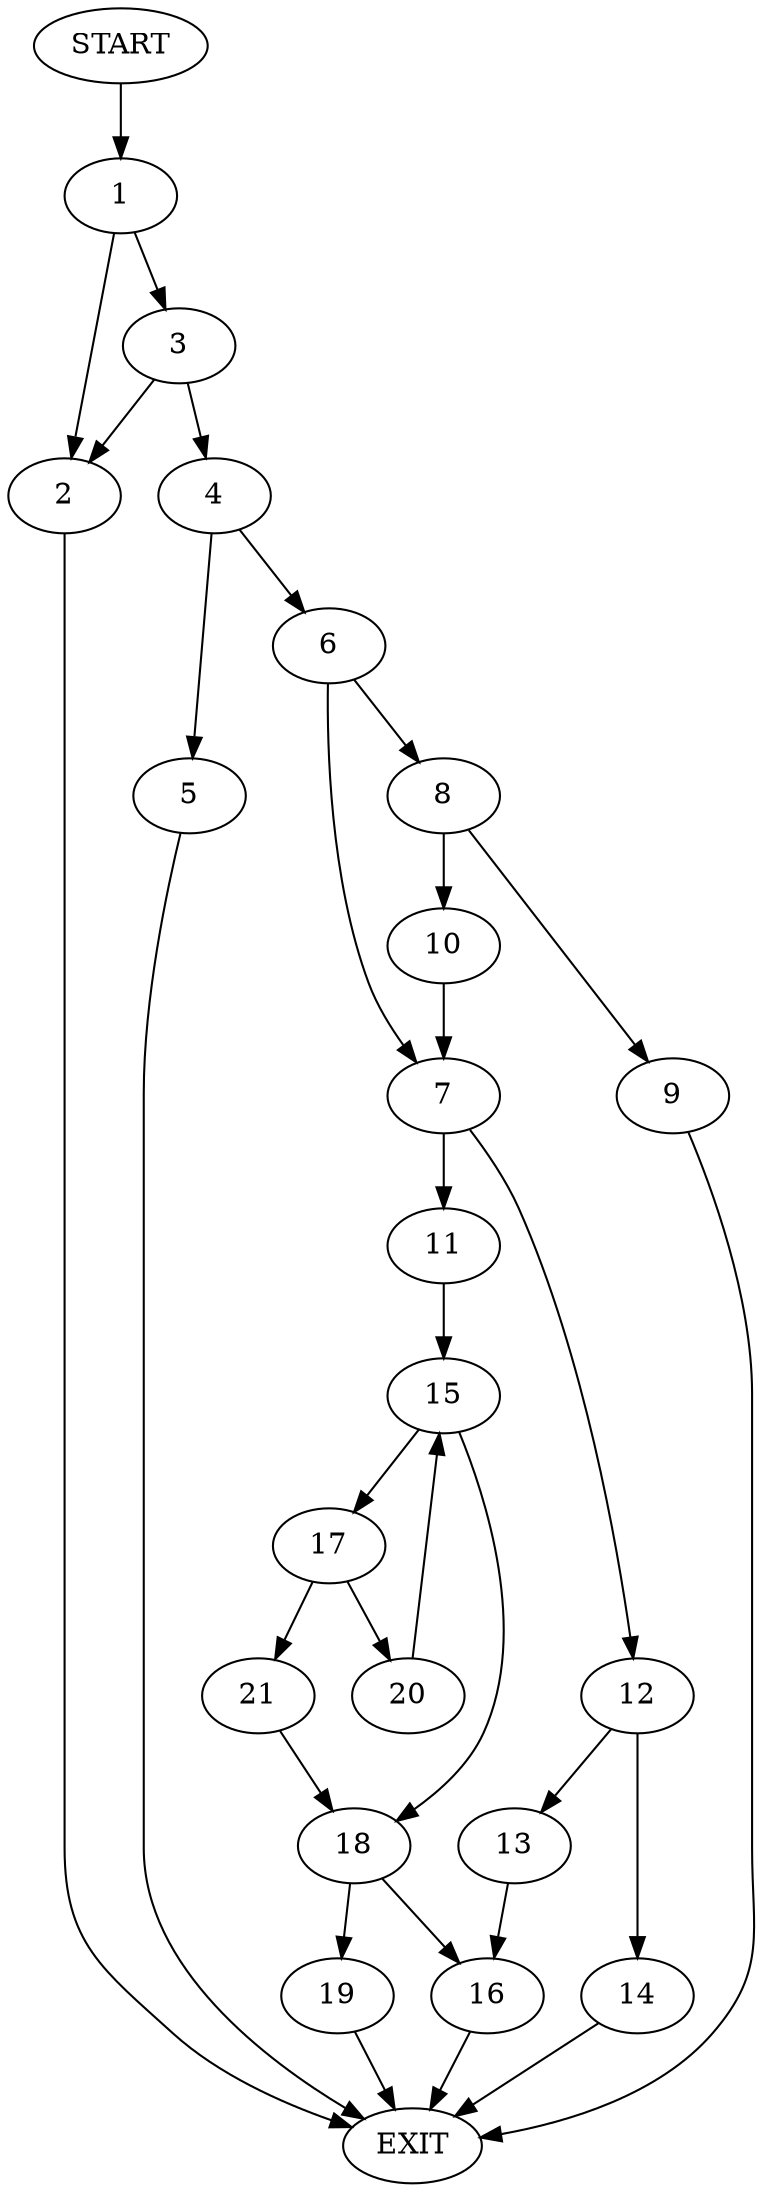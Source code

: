 digraph {
0 [label="START"]
22 [label="EXIT"]
0 -> 1
1 -> 2
1 -> 3
2 -> 22
3 -> 4
3 -> 2
4 -> 5
4 -> 6
6 -> 7
6 -> 8
5 -> 22
8 -> 9
8 -> 10
7 -> 11
7 -> 12
9 -> 22
10 -> 7
12 -> 13
12 -> 14
11 -> 15
13 -> 16
14 -> 22
16 -> 22
15 -> 17
15 -> 18
18 -> 16
18 -> 19
17 -> 20
17 -> 21
20 -> 15
21 -> 18
19 -> 22
}
